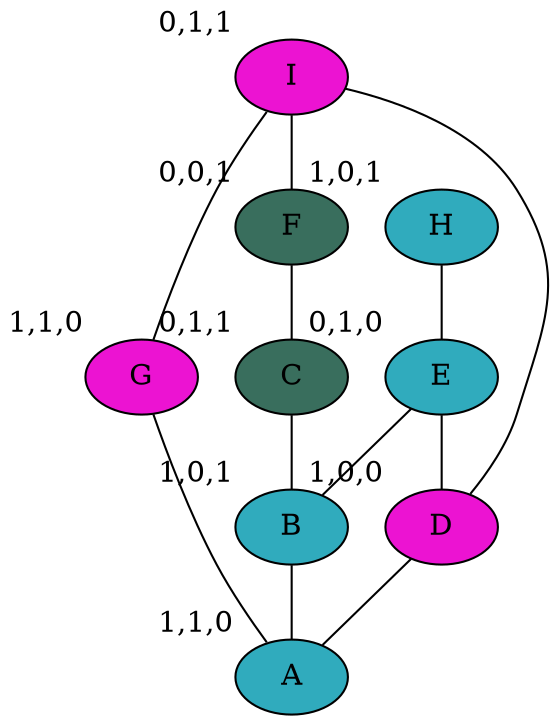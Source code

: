 graph default_Sat{
A[style=filled,fillcolor="#30abbd"];
B[style=filled,fillcolor="#30abbd"];
C[style=filled,fillcolor="#396e5d"];
D[style=filled,fillcolor="#ec13d2"];
E[style=filled,fillcolor="#30abbd"];
F[style=filled,fillcolor="#396e5d"];
G[style=filled,fillcolor="#ec13d2"];
H[style=filled,fillcolor="#30abbd"];
I[style=filled,fillcolor="#ec13d2"];
A[xlabel="1,1,0"];
B[xlabel="1,0,1"];
C[xlabel="0,1,1"];
D[xlabel="1,0,0"];
E[xlabel="0,1,0"];
F[xlabel="0,0,1"];
G[xlabel="1,1,0"];
H[xlabel="1,0,1"];
I[xlabel="0,1,1"];
B -- A;
C -- B;
D -- A;
E -- B;
E -- D;
F -- C;
G -- A;
H -- E;
I -- D;
I -- F;
I -- G;
}
